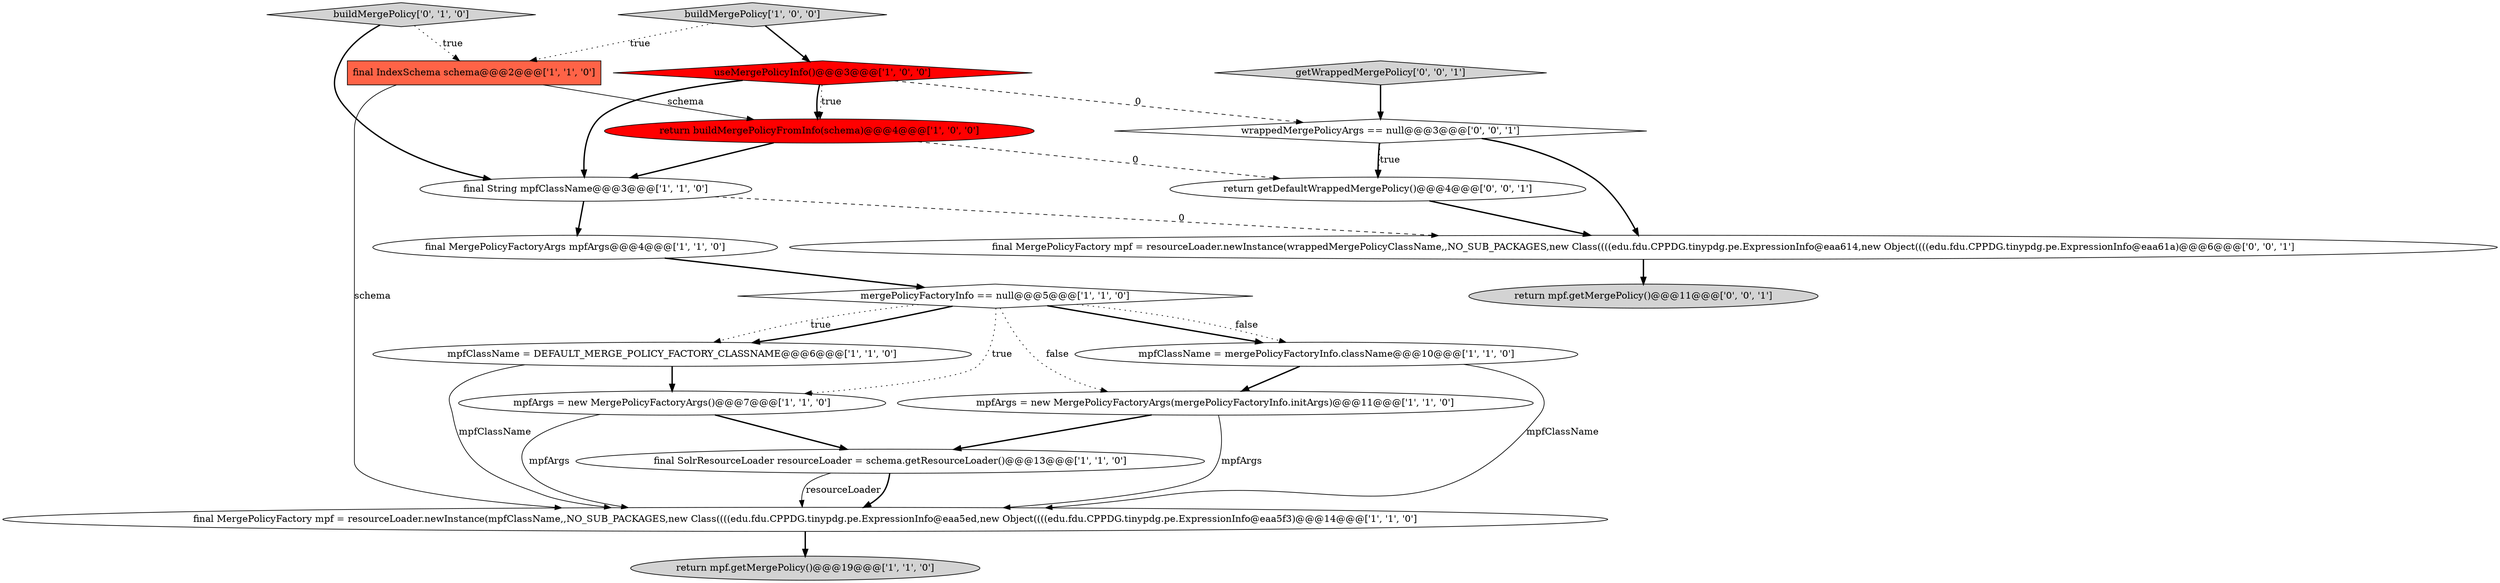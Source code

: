 digraph {
12 [style = filled, label = "return buildMergePolicyFromInfo(schema)@@@4@@@['1', '0', '0']", fillcolor = red, shape = ellipse image = "AAA1AAABBB1BBB"];
4 [style = filled, label = "final String mpfClassName@@@3@@@['1', '1', '0']", fillcolor = white, shape = ellipse image = "AAA0AAABBB1BBB"];
13 [style = filled, label = "final MergePolicyFactory mpf = resourceLoader.newInstance(mpfClassName,,NO_SUB_PACKAGES,new Class((((edu.fdu.CPPDG.tinypdg.pe.ExpressionInfo@eaa5ed,new Object((((edu.fdu.CPPDG.tinypdg.pe.ExpressionInfo@eaa5f3)@@@14@@@['1', '1', '0']", fillcolor = white, shape = ellipse image = "AAA0AAABBB1BBB"];
1 [style = filled, label = "mpfArgs = new MergePolicyFactoryArgs(mergePolicyFactoryInfo.initArgs)@@@11@@@['1', '1', '0']", fillcolor = white, shape = ellipse image = "AAA0AAABBB1BBB"];
6 [style = filled, label = "final SolrResourceLoader resourceLoader = schema.getResourceLoader()@@@13@@@['1', '1', '0']", fillcolor = white, shape = ellipse image = "AAA0AAABBB1BBB"];
11 [style = filled, label = "return mpf.getMergePolicy()@@@19@@@['1', '1', '0']", fillcolor = lightgray, shape = ellipse image = "AAA0AAABBB1BBB"];
9 [style = filled, label = "mpfArgs = new MergePolicyFactoryArgs()@@@7@@@['1', '1', '0']", fillcolor = white, shape = ellipse image = "AAA0AAABBB1BBB"];
15 [style = filled, label = "return mpf.getMergePolicy()@@@11@@@['0', '0', '1']", fillcolor = lightgray, shape = ellipse image = "AAA0AAABBB3BBB"];
16 [style = filled, label = "final MergePolicyFactory mpf = resourceLoader.newInstance(wrappedMergePolicyClassName,,NO_SUB_PACKAGES,new Class((((edu.fdu.CPPDG.tinypdg.pe.ExpressionInfo@eaa614,new Object((((edu.fdu.CPPDG.tinypdg.pe.ExpressionInfo@eaa61a)@@@6@@@['0', '0', '1']", fillcolor = white, shape = ellipse image = "AAA0AAABBB3BBB"];
14 [style = filled, label = "buildMergePolicy['0', '1', '0']", fillcolor = lightgray, shape = diamond image = "AAA0AAABBB2BBB"];
7 [style = filled, label = "useMergePolicyInfo()@@@3@@@['1', '0', '0']", fillcolor = red, shape = diamond image = "AAA1AAABBB1BBB"];
2 [style = filled, label = "final IndexSchema schema@@@2@@@['1', '1', '0']", fillcolor = tomato, shape = box image = "AAA0AAABBB1BBB"];
10 [style = filled, label = "mergePolicyFactoryInfo == null@@@5@@@['1', '1', '0']", fillcolor = white, shape = diamond image = "AAA0AAABBB1BBB"];
5 [style = filled, label = "mpfClassName = DEFAULT_MERGE_POLICY_FACTORY_CLASSNAME@@@6@@@['1', '1', '0']", fillcolor = white, shape = ellipse image = "AAA0AAABBB1BBB"];
18 [style = filled, label = "wrappedMergePolicyArgs == null@@@3@@@['0', '0', '1']", fillcolor = white, shape = diamond image = "AAA0AAABBB3BBB"];
8 [style = filled, label = "buildMergePolicy['1', '0', '0']", fillcolor = lightgray, shape = diamond image = "AAA0AAABBB1BBB"];
0 [style = filled, label = "mpfClassName = mergePolicyFactoryInfo.className@@@10@@@['1', '1', '0']", fillcolor = white, shape = ellipse image = "AAA0AAABBB1BBB"];
19 [style = filled, label = "getWrappedMergePolicy['0', '0', '1']", fillcolor = lightgray, shape = diamond image = "AAA0AAABBB3BBB"];
3 [style = filled, label = "final MergePolicyFactoryArgs mpfArgs@@@4@@@['1', '1', '0']", fillcolor = white, shape = ellipse image = "AAA0AAABBB1BBB"];
17 [style = filled, label = "return getDefaultWrappedMergePolicy()@@@4@@@['0', '0', '1']", fillcolor = white, shape = ellipse image = "AAA0AAABBB3BBB"];
10->1 [style = dotted, label="false"];
14->2 [style = dotted, label="true"];
4->3 [style = bold, label=""];
16->15 [style = bold, label=""];
19->18 [style = bold, label=""];
4->16 [style = dashed, label="0"];
7->18 [style = dashed, label="0"];
5->9 [style = bold, label=""];
7->12 [style = bold, label=""];
8->2 [style = dotted, label="true"];
18->17 [style = bold, label=""];
0->13 [style = solid, label="mpfClassName"];
12->17 [style = dashed, label="0"];
2->13 [style = solid, label="schema"];
7->4 [style = bold, label=""];
10->9 [style = dotted, label="true"];
10->5 [style = dotted, label="true"];
13->11 [style = bold, label=""];
1->13 [style = solid, label="mpfArgs"];
8->7 [style = bold, label=""];
7->12 [style = dotted, label="true"];
9->6 [style = bold, label=""];
3->10 [style = bold, label=""];
6->13 [style = solid, label="resourceLoader"];
1->6 [style = bold, label=""];
10->5 [style = bold, label=""];
5->13 [style = solid, label="mpfClassName"];
12->4 [style = bold, label=""];
0->1 [style = bold, label=""];
6->13 [style = bold, label=""];
10->0 [style = dotted, label="false"];
10->0 [style = bold, label=""];
2->12 [style = solid, label="schema"];
18->17 [style = dotted, label="true"];
9->13 [style = solid, label="mpfArgs"];
17->16 [style = bold, label=""];
14->4 [style = bold, label=""];
18->16 [style = bold, label=""];
}
